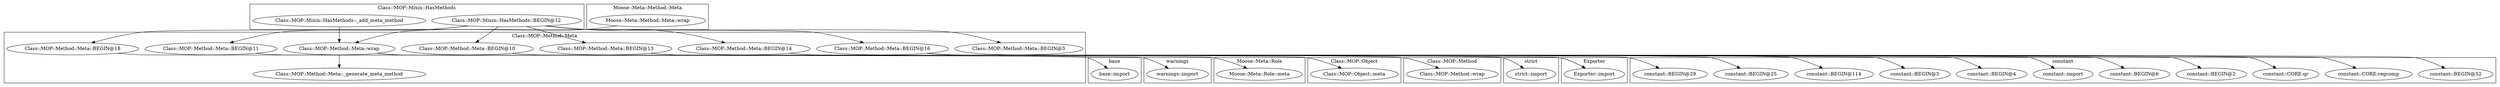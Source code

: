 digraph {
graph [overlap=false]
subgraph cluster_warnings {
	label="warnings";
	"warnings::import";
}
subgraph cluster_Class_MOP_Mixin_HasMethods {
	label="Class::MOP::Mixin::HasMethods";
	"Class::MOP::Mixin::HasMethods::BEGIN@12";
	"Class::MOP::Mixin::HasMethods::_add_meta_method";
}
subgraph cluster_Moose_Meta_Role {
	label="Moose::Meta::Role";
	"Moose::Meta::Role::meta";
}
subgraph cluster_Moose_Meta_Method_Meta {
	label="Moose::Meta::Method::Meta";
	"Moose::Meta::Method::Meta::wrap";
}
subgraph cluster_Class_MOP_Object {
	label="Class::MOP::Object";
	"Class::MOP::Object::meta";
}
subgraph cluster_Class_MOP_Method_Meta {
	label="Class::MOP::Method::Meta";
	"Class::MOP::Method::Meta::BEGIN@3";
	"Class::MOP::Method::Meta::BEGIN@18";
	"Class::MOP::Method::Meta::BEGIN@11";
	"Class::MOP::Method::Meta::wrap";
	"Class::MOP::Method::Meta::BEGIN@10";
	"Class::MOP::Method::Meta::BEGIN@14";
	"Class::MOP::Method::Meta::BEGIN@16";
	"Class::MOP::Method::Meta::BEGIN@13";
	"Class::MOP::Method::Meta::_generate_meta_method";
}
subgraph cluster_base {
	label="base";
	"base::import";
}
subgraph cluster_strict {
	label="strict";
	"strict::import";
}
subgraph cluster_constant {
	label="constant";
	"constant::import";
	"constant::BEGIN@4";
	"constant::BEGIN@3";
	"constant::BEGIN@114";
	"constant::BEGIN@25";
	"constant::BEGIN@29";
	"constant::BEGIN@52";
	"constant::CORE:regcomp";
	"constant::CORE:qr";
	"constant::BEGIN@2";
	"constant::BEGIN@6";
}
subgraph cluster_Exporter {
	label="Exporter";
	"Exporter::import";
}
subgraph cluster_Class_MOP_Method {
	label="Class::MOP::Method";
	"Class::MOP::Method::wrap";
}
"Class::MOP::Mixin::HasMethods::BEGIN@12" -> "Class::MOP::Method::Meta::BEGIN@13";
"Class::MOP::Method::Meta::wrap" -> "Class::MOP::Method::wrap";
"Class::MOP::Method::Meta::BEGIN@13" -> "Exporter::import";
"Class::MOP::Method::Meta::BEGIN@14" -> "Exporter::import";
"Class::MOP::Mixin::HasMethods::BEGIN@12" -> "Class::MOP::Method::Meta::BEGIN@14";
"Class::MOP::Method::Meta::BEGIN@16" -> "constant::BEGIN@25";
"Class::MOP::Method::Meta::wrap" -> "Class::MOP::Object::meta";
"Class::MOP::Method::Meta::BEGIN@16" -> "constant::BEGIN@114";
"Class::MOP::Method::Meta::BEGIN@16" -> "constant::BEGIN@29";
"Class::MOP::Method::Meta::BEGIN@16" -> "constant::BEGIN@4";
"Class::MOP::Mixin::HasMethods::BEGIN@12" -> "Class::MOP::Method::Meta::BEGIN@16";
"Class::MOP::Method::Meta::BEGIN@16" -> "constant::import";
"Class::MOP::Mixin::HasMethods::BEGIN@12" -> "Class::MOP::Method::Meta::BEGIN@3";
"Class::MOP::Method::Meta::BEGIN@18" -> "base::import";
"Class::MOP::Method::Meta::BEGIN@11" -> "warnings::import";
"Class::MOP::Method::Meta::BEGIN@16" -> "constant::BEGIN@3";
"Class::MOP::Method::Meta::wrap" -> "Class::MOP::Method::Meta::_generate_meta_method";
"Class::MOP::Method::Meta::BEGIN@10" -> "strict::import";
"Class::MOP::Mixin::HasMethods::BEGIN@12" -> "Class::MOP::Method::Meta::BEGIN@10";
"Class::MOP::Method::Meta::BEGIN@16" -> "constant::CORE:regcomp";
"Class::MOP::Method::Meta::wrap" -> "Moose::Meta::Role::meta";
"Class::MOP::Method::Meta::BEGIN@16" -> "constant::BEGIN@52";
"Class::MOP::Mixin::HasMethods::BEGIN@12" -> "Class::MOP::Method::Meta::BEGIN@11";
"Class::MOP::Method::Meta::BEGIN@16" -> "constant::BEGIN@2";
"Class::MOP::Mixin::HasMethods::BEGIN@12" -> "Class::MOP::Method::Meta::BEGIN@18";
"Class::MOP::Method::Meta::BEGIN@16" -> "constant::BEGIN@6";
"Moose::Meta::Method::Meta::wrap" -> "Class::MOP::Method::Meta::wrap";
"Class::MOP::Mixin::HasMethods::_add_meta_method" -> "Class::MOP::Method::Meta::wrap";
"Class::MOP::Method::Meta::BEGIN@16" -> "constant::CORE:qr";
}
